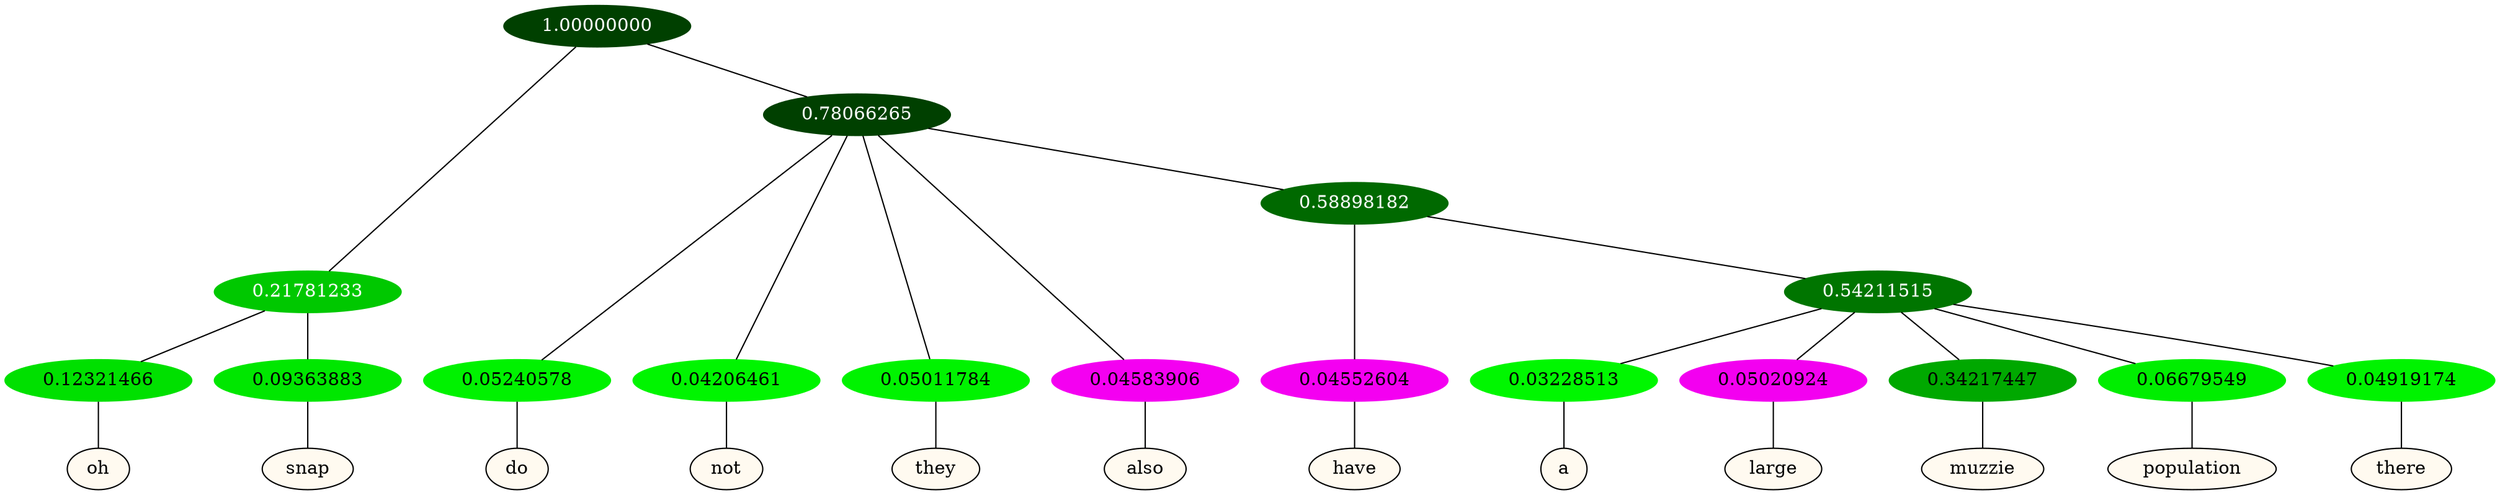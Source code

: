 graph {
	node [format=png height=0.15 nodesep=0.001 ordering=out overlap=prism overlap_scaling=0.01 ranksep=0.001 ratio=0.2 style=filled width=0.15]
	{
		rank=same
		a_w_3 [label=oh color=black fillcolor=floralwhite style="filled,solid"]
		a_w_4 [label=snap color=black fillcolor=floralwhite style="filled,solid"]
		a_w_5 [label=do color=black fillcolor=floralwhite style="filled,solid"]
		a_w_6 [label=not color=black fillcolor=floralwhite style="filled,solid"]
		a_w_7 [label=they color=black fillcolor=floralwhite style="filled,solid"]
		a_w_8 [label=also color=black fillcolor=floralwhite style="filled,solid"]
		a_w_10 [label=have color=black fillcolor=floralwhite style="filled,solid"]
		a_w_12 [label=a color=black fillcolor=floralwhite style="filled,solid"]
		a_w_13 [label=large color=black fillcolor=floralwhite style="filled,solid"]
		a_w_14 [label=muzzie color=black fillcolor=floralwhite style="filled,solid"]
		a_w_15 [label=population color=black fillcolor=floralwhite style="filled,solid"]
		a_w_16 [label=there color=black fillcolor=floralwhite style="filled,solid"]
	}
	a_n_3 -- a_w_3
	a_n_4 -- a_w_4
	a_n_5 -- a_w_5
	a_n_6 -- a_w_6
	a_n_7 -- a_w_7
	a_n_8 -- a_w_8
	a_n_10 -- a_w_10
	a_n_12 -- a_w_12
	a_n_13 -- a_w_13
	a_n_14 -- a_w_14
	a_n_15 -- a_w_15
	a_n_16 -- a_w_16
	{
		rank=same
		a_n_3 [label=0.12321466 color="0.334 1.000 0.877" fontcolor=black]
		a_n_4 [label=0.09363883 color="0.334 1.000 0.906" fontcolor=black]
		a_n_5 [label=0.05240578 color="0.334 1.000 0.948" fontcolor=black]
		a_n_6 [label=0.04206461 color="0.334 1.000 0.958" fontcolor=black]
		a_n_7 [label=0.05011784 color="0.334 1.000 0.950" fontcolor=black]
		a_n_8 [label=0.04583906 color="0.835 1.000 0.954" fontcolor=black]
		a_n_10 [label=0.04552604 color="0.835 1.000 0.954" fontcolor=black]
		a_n_12 [label=0.03228513 color="0.334 1.000 0.968" fontcolor=black]
		a_n_13 [label=0.05020924 color="0.835 1.000 0.950" fontcolor=black]
		a_n_14 [label=0.34217447 color="0.334 1.000 0.658" fontcolor=black]
		a_n_15 [label=0.06679549 color="0.334 1.000 0.933" fontcolor=black]
		a_n_16 [label=0.04919174 color="0.334 1.000 0.951" fontcolor=black]
	}
	a_n_0 [label=1.00000000 color="0.334 1.000 0.250" fontcolor=grey99]
	a_n_1 [label=0.21781233 color="0.334 1.000 0.782" fontcolor=grey99]
	a_n_0 -- a_n_1
	a_n_2 [label=0.78066265 color="0.334 1.000 0.250" fontcolor=grey99]
	a_n_0 -- a_n_2
	a_n_1 -- a_n_3
	a_n_1 -- a_n_4
	a_n_2 -- a_n_5
	a_n_2 -- a_n_6
	a_n_2 -- a_n_7
	a_n_2 -- a_n_8
	a_n_9 [label=0.58898182 color="0.334 1.000 0.411" fontcolor=grey99]
	a_n_2 -- a_n_9
	a_n_9 -- a_n_10
	a_n_11 [label=0.54211515 color="0.334 1.000 0.458" fontcolor=grey99]
	a_n_9 -- a_n_11
	a_n_11 -- a_n_12
	a_n_11 -- a_n_13
	a_n_11 -- a_n_14
	a_n_11 -- a_n_15
	a_n_11 -- a_n_16
}
